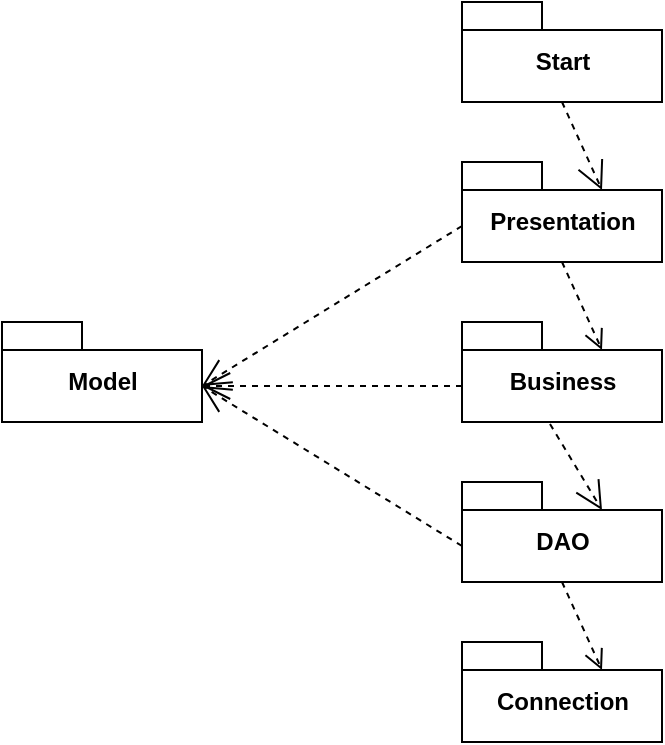 <mxfile version="10.6.3" type="device"><diagram id="oXH6i8OGXMXuEJcB0PAC" name="Page-1"><mxGraphModel dx="1010" dy="591" grid="1" gridSize="10" guides="1" tooltips="1" connect="1" arrows="1" fold="1" page="1" pageScale="1" pageWidth="1169" pageHeight="827" math="0" shadow="0"><root><mxCell id="0"/><mxCell id="1" parent="0"/><mxCell id="kEQoQI4dwcN1UuqLZApS-1" value="Connection" style="shape=folder;fontStyle=1;spacingTop=10;tabWidth=40;tabHeight=14;tabPosition=left;html=1;" vertex="1" parent="1"><mxGeometry x="400" y="360" width="100" height="50" as="geometry"/></mxCell><mxCell id="kEQoQI4dwcN1UuqLZApS-2" value="DAO" style="shape=folder;fontStyle=1;spacingTop=10;tabWidth=40;tabHeight=14;tabPosition=left;html=1;" vertex="1" parent="1"><mxGeometry x="400" y="280" width="100" height="50" as="geometry"/></mxCell><mxCell id="kEQoQI4dwcN1UuqLZApS-3" value="Model" style="shape=folder;fontStyle=1;spacingTop=10;tabWidth=40;tabHeight=14;tabPosition=left;html=1;" vertex="1" parent="1"><mxGeometry x="170" y="200" width="100" height="50" as="geometry"/></mxCell><mxCell id="kEQoQI4dwcN1UuqLZApS-4" value="Business" style="shape=folder;fontStyle=1;spacingTop=10;tabWidth=40;tabHeight=14;tabPosition=left;html=1;" vertex="1" parent="1"><mxGeometry x="400" y="200" width="100" height="50" as="geometry"/></mxCell><mxCell id="kEQoQI4dwcN1UuqLZApS-5" value="Presentation" style="shape=folder;fontStyle=1;spacingTop=10;tabWidth=40;tabHeight=14;tabPosition=left;html=1;" vertex="1" parent="1"><mxGeometry x="400" y="120" width="100" height="50" as="geometry"/></mxCell><mxCell id="kEQoQI4dwcN1UuqLZApS-6" value="Start" style="shape=folder;fontStyle=1;spacingTop=10;tabWidth=40;tabHeight=14;tabPosition=left;html=1;" vertex="1" parent="1"><mxGeometry x="400" y="40" width="100" height="50" as="geometry"/></mxCell><mxCell id="kEQoQI4dwcN1UuqLZApS-9" value="" style="html=1;verticalAlign=bottom;endArrow=open;dashed=1;endSize=8;exitX=0.5;exitY=1;exitDx=0;exitDy=0;exitPerimeter=0;entryX=0;entryY=0;entryDx=70;entryDy=14;entryPerimeter=0;" edge="1" parent="1" source="kEQoQI4dwcN1UuqLZApS-2" target="kEQoQI4dwcN1UuqLZApS-1"><mxGeometry relative="1" as="geometry"><mxPoint x="250" y="430" as="sourcePoint"/><mxPoint x="170" y="430" as="targetPoint"/></mxGeometry></mxCell><mxCell id="kEQoQI4dwcN1UuqLZApS-10" value="" style="endArrow=open;endSize=12;dashed=1;html=1;exitX=0;exitY=0;exitDx=0;exitDy=32;exitPerimeter=0;entryX=0;entryY=0;entryDx=100;entryDy=32;entryPerimeter=0;" edge="1" parent="1" source="kEQoQI4dwcN1UuqLZApS-2" target="kEQoQI4dwcN1UuqLZApS-3"><mxGeometry width="160" relative="1" as="geometry"><mxPoint x="570" y="280" as="sourcePoint"/><mxPoint x="730" y="280" as="targetPoint"/></mxGeometry></mxCell><mxCell id="kEQoQI4dwcN1UuqLZApS-12" value="" style="endArrow=open;endSize=12;dashed=1;html=1;entryX=0;entryY=0;entryDx=70;entryDy=14;entryPerimeter=0;" edge="1" parent="1" target="kEQoQI4dwcN1UuqLZApS-2"><mxGeometry width="160" relative="1" as="geometry"><mxPoint x="444" y="251" as="sourcePoint"/><mxPoint x="620" y="270" as="targetPoint"/></mxGeometry></mxCell><mxCell id="kEQoQI4dwcN1UuqLZApS-13" value="" style="endArrow=open;endSize=12;dashed=1;html=1;" edge="1" parent="1"><mxGeometry width="160" relative="1" as="geometry"><mxPoint x="400" y="232" as="sourcePoint"/><mxPoint x="270" y="232" as="targetPoint"/></mxGeometry></mxCell><mxCell id="kEQoQI4dwcN1UuqLZApS-14" value="" style="html=1;verticalAlign=bottom;endArrow=open;dashed=1;endSize=8;exitX=0.5;exitY=1;exitDx=0;exitDy=0;exitPerimeter=0;entryX=0;entryY=0;entryDx=70;entryDy=14;entryPerimeter=0;" edge="1" parent="1" source="kEQoQI4dwcN1UuqLZApS-5" target="kEQoQI4dwcN1UuqLZApS-4"><mxGeometry relative="1" as="geometry"><mxPoint x="630" y="200" as="sourcePoint"/><mxPoint x="550" y="200" as="targetPoint"/></mxGeometry></mxCell><mxCell id="kEQoQI4dwcN1UuqLZApS-15" value="" style="endArrow=open;endSize=12;dashed=1;html=1;exitX=0.5;exitY=1;exitDx=0;exitDy=0;exitPerimeter=0;entryX=0;entryY=0;entryDx=70;entryDy=14;entryPerimeter=0;" edge="1" parent="1" source="kEQoQI4dwcN1UuqLZApS-6" target="kEQoQI4dwcN1UuqLZApS-5"><mxGeometry width="160" relative="1" as="geometry"><mxPoint x="480" y="110" as="sourcePoint"/><mxPoint x="640" y="110" as="targetPoint"/></mxGeometry></mxCell><mxCell id="kEQoQI4dwcN1UuqLZApS-16" value="" style="endArrow=open;endSize=12;dashed=1;html=1;exitX=0;exitY=0;exitDx=0;exitDy=32;exitPerimeter=0;entryX=0;entryY=0;entryDx=100;entryDy=32;entryPerimeter=0;" edge="1" parent="1" source="kEQoQI4dwcN1UuqLZApS-5" target="kEQoQI4dwcN1UuqLZApS-3"><mxGeometry width="160" relative="1" as="geometry"><mxPoint x="300" y="150" as="sourcePoint"/><mxPoint x="460" y="150" as="targetPoint"/></mxGeometry></mxCell></root></mxGraphModel></diagram></mxfile>